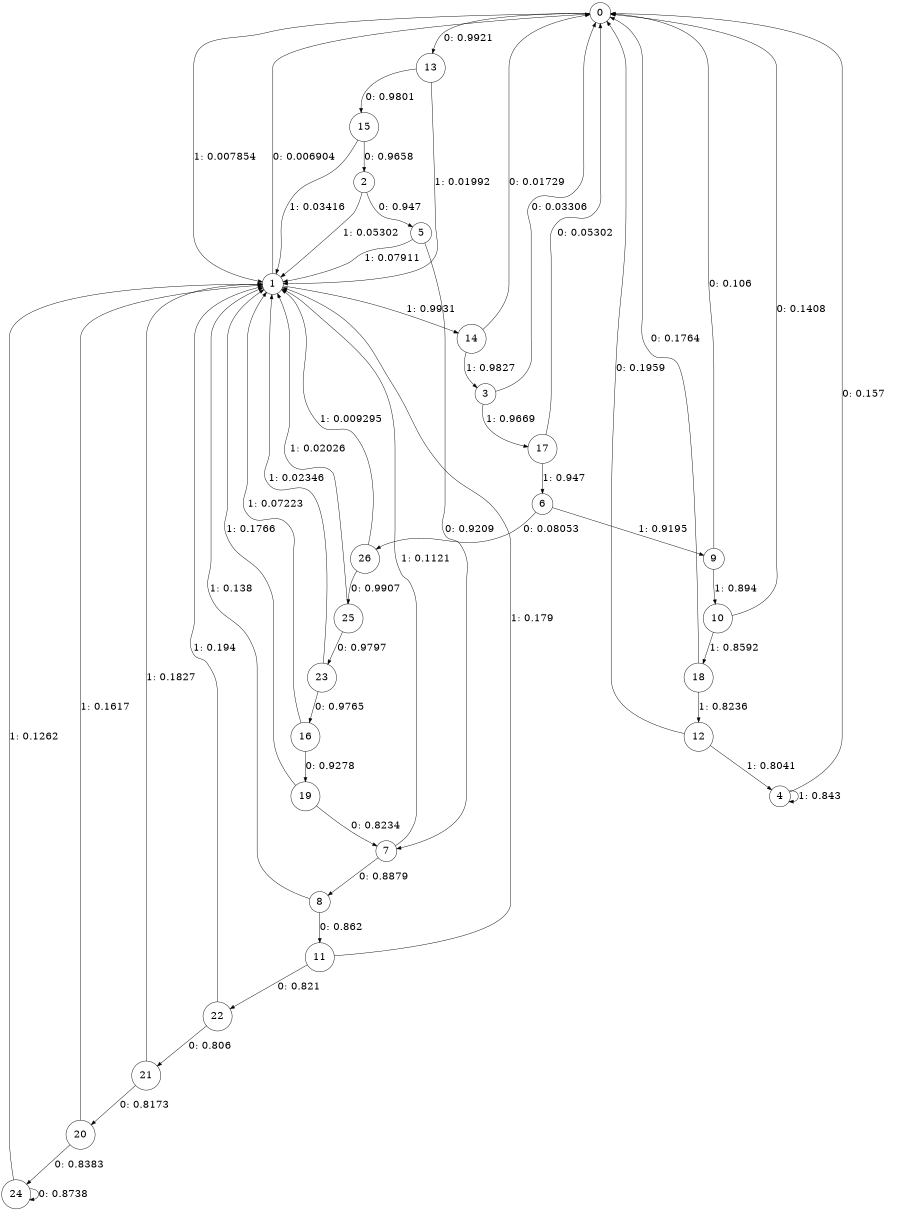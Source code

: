 digraph "ch1source_phase3_L13" {
size = "6,8.5";
ratio = "fill";
node [shape = circle];
node [fontsize = 24];
edge [fontsize = 24];
0 -> 13 [label = "0: 0.9921   "];
0 -> 1 [label = "1: 0.007854  "];
1 -> 0 [label = "0: 0.006904  "];
1 -> 14 [label = "1: 0.9931   "];
2 -> 5 [label = "0: 0.947    "];
2 -> 1 [label = "1: 0.05302  "];
3 -> 0 [label = "0: 0.03306  "];
3 -> 17 [label = "1: 0.9669   "];
4 -> 0 [label = "0: 0.157    "];
4 -> 4 [label = "1: 0.843    "];
5 -> 7 [label = "0: 0.9209   "];
5 -> 1 [label = "1: 0.07911  "];
6 -> 26 [label = "0: 0.08053  "];
6 -> 9 [label = "1: 0.9195   "];
7 -> 8 [label = "0: 0.8879   "];
7 -> 1 [label = "1: 0.1121   "];
8 -> 11 [label = "0: 0.862    "];
8 -> 1 [label = "1: 0.138    "];
9 -> 0 [label = "0: 0.106    "];
9 -> 10 [label = "1: 0.894    "];
10 -> 0 [label = "0: 0.1408   "];
10 -> 18 [label = "1: 0.8592   "];
11 -> 22 [label = "0: 0.821    "];
11 -> 1 [label = "1: 0.179    "];
12 -> 0 [label = "0: 0.1959   "];
12 -> 4 [label = "1: 0.8041   "];
13 -> 15 [label = "0: 0.9801   "];
13 -> 1 [label = "1: 0.01992  "];
14 -> 0 [label = "0: 0.01729  "];
14 -> 3 [label = "1: 0.9827   "];
15 -> 2 [label = "0: 0.9658   "];
15 -> 1 [label = "1: 0.03416  "];
16 -> 19 [label = "0: 0.9278   "];
16 -> 1 [label = "1: 0.07223  "];
17 -> 0 [label = "0: 0.05302  "];
17 -> 6 [label = "1: 0.947    "];
18 -> 0 [label = "0: 0.1764   "];
18 -> 12 [label = "1: 0.8236   "];
19 -> 7 [label = "0: 0.8234   "];
19 -> 1 [label = "1: 0.1766   "];
20 -> 24 [label = "0: 0.8383   "];
20 -> 1 [label = "1: 0.1617   "];
21 -> 20 [label = "0: 0.8173   "];
21 -> 1 [label = "1: 0.1827   "];
22 -> 21 [label = "0: 0.806    "];
22 -> 1 [label = "1: 0.194    "];
23 -> 16 [label = "0: 0.9765   "];
23 -> 1 [label = "1: 0.02346  "];
24 -> 24 [label = "0: 0.8738   "];
24 -> 1 [label = "1: 0.1262   "];
25 -> 23 [label = "0: 0.9797   "];
25 -> 1 [label = "1: 0.02026  "];
26 -> 25 [label = "0: 0.9907   "];
26 -> 1 [label = "1: 0.009295  "];
}
